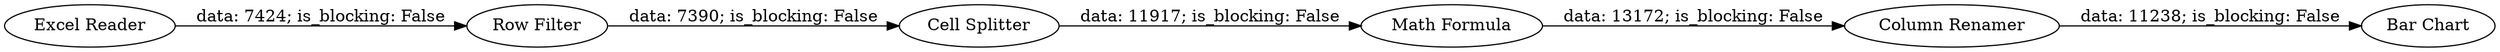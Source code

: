 digraph {
	"-2777690391113661909_7" [label="Column Renamer"]
	"-2777690391113661909_4" [label="Cell Splitter"]
	"-2777690391113661909_1" [label="Excel Reader"]
	"-2777690391113661909_3" [label="Row Filter"]
	"-2777690391113661909_5" [label="Math Formula"]
	"-2777690391113661909_6" [label="Bar Chart"]
	"-2777690391113661909_5" -> "-2777690391113661909_7" [label="data: 13172; is_blocking: False"]
	"-2777690391113661909_7" -> "-2777690391113661909_6" [label="data: 11238; is_blocking: False"]
	"-2777690391113661909_3" -> "-2777690391113661909_4" [label="data: 7390; is_blocking: False"]
	"-2777690391113661909_4" -> "-2777690391113661909_5" [label="data: 11917; is_blocking: False"]
	"-2777690391113661909_1" -> "-2777690391113661909_3" [label="data: 7424; is_blocking: False"]
	rankdir=LR
}

